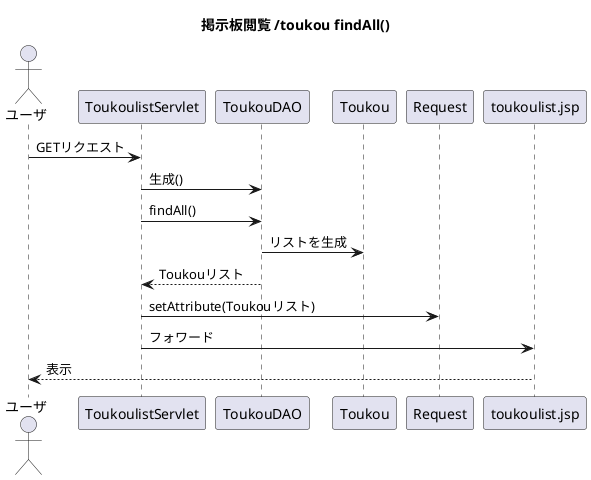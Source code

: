 @startuml
title 掲示板閲覧 /toukou findAll()
actor ユーザ
ユーザ ->ToukoulistServlet:GETリクエスト
ToukoulistServlet -> ToukouDAO:生成()
ToukoulistServlet-> ToukouDAO:findAll()
ToukouDAO -> Toukou:リストを生成
ToukouDAO --> ToukoulistServlet--:Toukouリスト
ToukoulistServlet -> Request:setAttribute(Toukouリスト)
Request--
ToukoulistServlet -> toukoulist.jsp:フォワード
ToukoulistServlet--
toukoulist.jsp --> ユーザ:表示
@enduml

